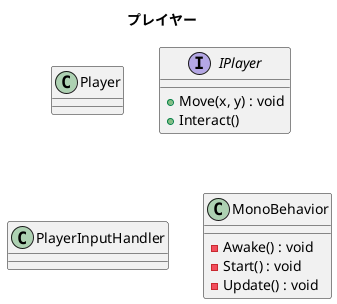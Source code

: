 @startuml
title プレイヤー
skinparam Linetype ortho

class Player{}
interface IPlayer{
	+ Move(x, y) : void
	+ Interact()
}
class PlayerInputHandler{}
class MonoBehavior{
	- Awake() : void
	- Start() : void
	- Update() : void
}

@enduml